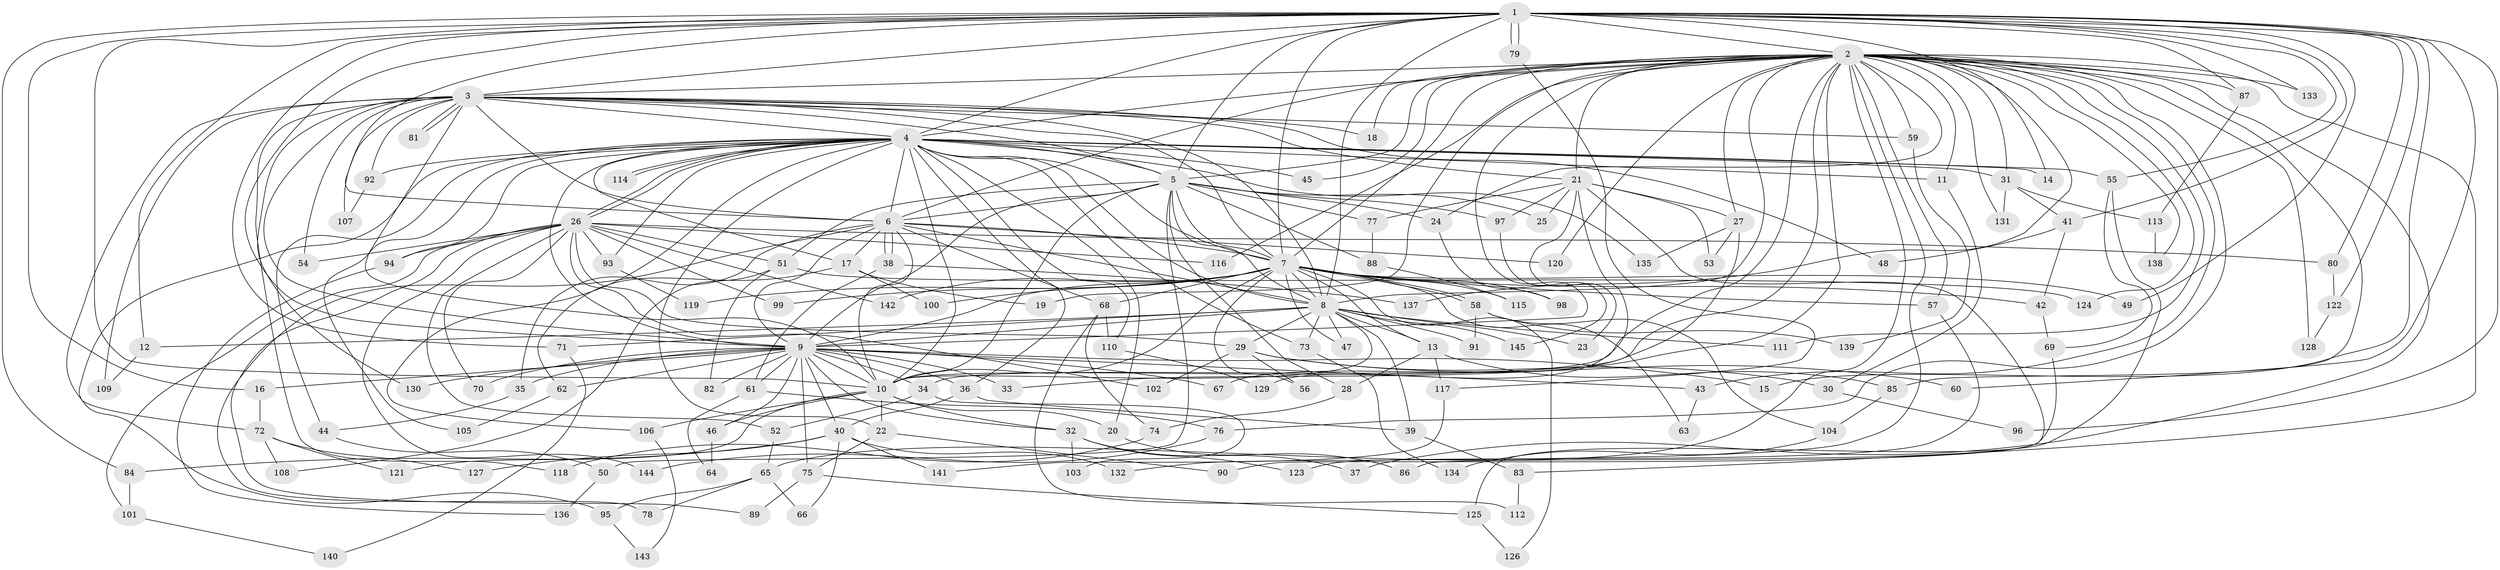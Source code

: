 // coarse degree distribution, {38: 0.008771929824561403, 44: 0.008771929824561403, 20: 0.008771929824561403, 31: 0.008771929824561403, 15: 0.008771929824561403, 14: 0.008771929824561403, 26: 0.008771929824561403, 13: 0.008771929824561403, 4: 0.043859649122807015, 3: 0.2807017543859649, 2: 0.45614035087719296, 1: 0.017543859649122806, 6: 0.03508771929824561, 11: 0.008771929824561403, 17: 0.008771929824561403, 5: 0.07017543859649122, 7: 0.008771929824561403}
// Generated by graph-tools (version 1.1) at 2025/41/03/06/25 10:41:41]
// undirected, 145 vertices, 315 edges
graph export_dot {
graph [start="1"]
  node [color=gray90,style=filled];
  1;
  2;
  3;
  4;
  5;
  6;
  7;
  8;
  9;
  10;
  11;
  12;
  13;
  14;
  15;
  16;
  17;
  18;
  19;
  20;
  21;
  22;
  23;
  24;
  25;
  26;
  27;
  28;
  29;
  30;
  31;
  32;
  33;
  34;
  35;
  36;
  37;
  38;
  39;
  40;
  41;
  42;
  43;
  44;
  45;
  46;
  47;
  48;
  49;
  50;
  51;
  52;
  53;
  54;
  55;
  56;
  57;
  58;
  59;
  60;
  61;
  62;
  63;
  64;
  65;
  66;
  67;
  68;
  69;
  70;
  71;
  72;
  73;
  74;
  75;
  76;
  77;
  78;
  79;
  80;
  81;
  82;
  83;
  84;
  85;
  86;
  87;
  88;
  89;
  90;
  91;
  92;
  93;
  94;
  95;
  96;
  97;
  98;
  99;
  100;
  101;
  102;
  103;
  104;
  105;
  106;
  107;
  108;
  109;
  110;
  111;
  112;
  113;
  114;
  115;
  116;
  117;
  118;
  119;
  120;
  121;
  122;
  123;
  124;
  125;
  126;
  127;
  128;
  129;
  130;
  131;
  132;
  133;
  134;
  135;
  136;
  137;
  138;
  139;
  140;
  141;
  142;
  143;
  144;
  145;
  1 -- 2;
  1 -- 3;
  1 -- 4;
  1 -- 5;
  1 -- 6;
  1 -- 7;
  1 -- 8;
  1 -- 9;
  1 -- 10;
  1 -- 12;
  1 -- 14;
  1 -- 15;
  1 -- 16;
  1 -- 41;
  1 -- 49;
  1 -- 55;
  1 -- 60;
  1 -- 71;
  1 -- 79;
  1 -- 79;
  1 -- 80;
  1 -- 84;
  1 -- 87;
  1 -- 96;
  1 -- 122;
  1 -- 133;
  2 -- 3;
  2 -- 4;
  2 -- 5;
  2 -- 6;
  2 -- 7;
  2 -- 8;
  2 -- 9;
  2 -- 10;
  2 -- 11;
  2 -- 18;
  2 -- 19;
  2 -- 21;
  2 -- 24;
  2 -- 27;
  2 -- 31;
  2 -- 33;
  2 -- 34;
  2 -- 37;
  2 -- 43;
  2 -- 45;
  2 -- 57;
  2 -- 59;
  2 -- 65;
  2 -- 76;
  2 -- 83;
  2 -- 85;
  2 -- 87;
  2 -- 111;
  2 -- 116;
  2 -- 120;
  2 -- 124;
  2 -- 128;
  2 -- 131;
  2 -- 132;
  2 -- 133;
  2 -- 137;
  2 -- 138;
  3 -- 4;
  3 -- 5;
  3 -- 6;
  3 -- 7;
  3 -- 8;
  3 -- 9;
  3 -- 10;
  3 -- 18;
  3 -- 21;
  3 -- 48;
  3 -- 54;
  3 -- 59;
  3 -- 72;
  3 -- 81;
  3 -- 81;
  3 -- 92;
  3 -- 107;
  3 -- 109;
  3 -- 118;
  3 -- 130;
  4 -- 5;
  4 -- 6;
  4 -- 7;
  4 -- 8;
  4 -- 9;
  4 -- 10;
  4 -- 11;
  4 -- 14;
  4 -- 17;
  4 -- 20;
  4 -- 22;
  4 -- 26;
  4 -- 26;
  4 -- 31;
  4 -- 36;
  4 -- 44;
  4 -- 45;
  4 -- 55;
  4 -- 73;
  4 -- 92;
  4 -- 93;
  4 -- 94;
  4 -- 95;
  4 -- 105;
  4 -- 106;
  4 -- 110;
  4 -- 114;
  4 -- 114;
  4 -- 135;
  5 -- 6;
  5 -- 7;
  5 -- 8;
  5 -- 9;
  5 -- 10;
  5 -- 24;
  5 -- 25;
  5 -- 28;
  5 -- 50;
  5 -- 51;
  5 -- 77;
  5 -- 88;
  5 -- 97;
  6 -- 7;
  6 -- 8;
  6 -- 9;
  6 -- 10;
  6 -- 17;
  6 -- 35;
  6 -- 38;
  6 -- 38;
  6 -- 68;
  6 -- 78;
  6 -- 120;
  7 -- 8;
  7 -- 9;
  7 -- 10;
  7 -- 13;
  7 -- 42;
  7 -- 47;
  7 -- 49;
  7 -- 56;
  7 -- 57;
  7 -- 58;
  7 -- 58;
  7 -- 63;
  7 -- 68;
  7 -- 98;
  7 -- 99;
  7 -- 100;
  7 -- 115;
  7 -- 119;
  7 -- 126;
  7 -- 142;
  8 -- 9;
  8 -- 10;
  8 -- 12;
  8 -- 13;
  8 -- 23;
  8 -- 29;
  8 -- 39;
  8 -- 47;
  8 -- 71;
  8 -- 73;
  8 -- 91;
  8 -- 111;
  8 -- 145;
  9 -- 10;
  9 -- 15;
  9 -- 16;
  9 -- 32;
  9 -- 33;
  9 -- 34;
  9 -- 35;
  9 -- 36;
  9 -- 40;
  9 -- 43;
  9 -- 46;
  9 -- 61;
  9 -- 62;
  9 -- 67;
  9 -- 70;
  9 -- 75;
  9 -- 82;
  9 -- 130;
  10 -- 20;
  10 -- 22;
  10 -- 32;
  10 -- 46;
  10 -- 106;
  10 -- 121;
  11 -- 30;
  12 -- 109;
  13 -- 28;
  13 -- 85;
  13 -- 117;
  16 -- 72;
  17 -- 19;
  17 -- 62;
  17 -- 100;
  20 -- 86;
  21 -- 23;
  21 -- 25;
  21 -- 27;
  21 -- 53;
  21 -- 77;
  21 -- 86;
  21 -- 97;
  21 -- 129;
  22 -- 75;
  22 -- 90;
  24 -- 98;
  26 -- 29;
  26 -- 51;
  26 -- 52;
  26 -- 54;
  26 -- 70;
  26 -- 80;
  26 -- 89;
  26 -- 93;
  26 -- 94;
  26 -- 99;
  26 -- 101;
  26 -- 102;
  26 -- 116;
  26 -- 142;
  26 -- 144;
  27 -- 53;
  27 -- 67;
  27 -- 135;
  28 -- 74;
  29 -- 30;
  29 -- 56;
  29 -- 60;
  29 -- 102;
  30 -- 96;
  31 -- 41;
  31 -- 113;
  31 -- 131;
  32 -- 37;
  32 -- 103;
  32 -- 123;
  34 -- 52;
  34 -- 103;
  35 -- 44;
  36 -- 39;
  36 -- 40;
  38 -- 61;
  38 -- 137;
  39 -- 83;
  40 -- 66;
  40 -- 84;
  40 -- 127;
  40 -- 132;
  40 -- 141;
  41 -- 42;
  41 -- 48;
  42 -- 69;
  43 -- 63;
  44 -- 50;
  46 -- 64;
  50 -- 136;
  51 -- 82;
  51 -- 108;
  51 -- 124;
  52 -- 65;
  55 -- 69;
  55 -- 125;
  57 -- 123;
  58 -- 91;
  58 -- 104;
  58 -- 139;
  59 -- 139;
  61 -- 64;
  61 -- 76;
  62 -- 105;
  65 -- 66;
  65 -- 78;
  65 -- 95;
  68 -- 74;
  68 -- 110;
  68 -- 112;
  69 -- 90;
  71 -- 140;
  72 -- 108;
  72 -- 121;
  72 -- 127;
  73 -- 134;
  74 -- 118;
  75 -- 89;
  75 -- 125;
  76 -- 144;
  77 -- 88;
  79 -- 117;
  80 -- 122;
  83 -- 112;
  84 -- 101;
  85 -- 104;
  87 -- 113;
  88 -- 115;
  92 -- 107;
  93 -- 119;
  94 -- 136;
  95 -- 143;
  97 -- 145;
  101 -- 140;
  104 -- 134;
  106 -- 143;
  110 -- 129;
  113 -- 138;
  117 -- 141;
  122 -- 128;
  125 -- 126;
}
